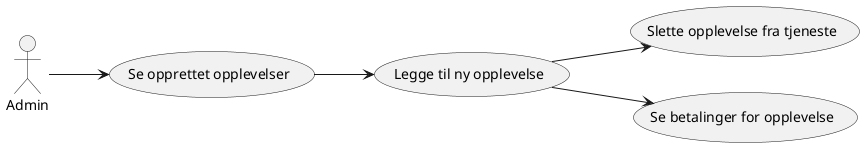 @startuml

left to right direction

:Admin: --> (Se opprettet opplevelser)
(Se opprettet opplevelser) --> (Legge til ny opplevelse)
(Legge til ny opplevelse) --> (Slette opplevelse fra tjeneste)
(Legge til ny opplevelse) --> (Se betalinger for opplevelse)


@enduml